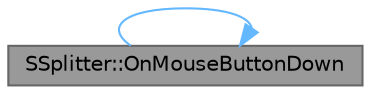 digraph "SSplitter::OnMouseButtonDown"
{
 // INTERACTIVE_SVG=YES
 // LATEX_PDF_SIZE
  bgcolor="transparent";
  edge [fontname=Helvetica,fontsize=10,labelfontname=Helvetica,labelfontsize=10];
  node [fontname=Helvetica,fontsize=10,shape=box,height=0.2,width=0.4];
  rankdir="RL";
  Node1 [id="Node000001",label="SSplitter::OnMouseButtonDown",height=0.2,width=0.4,color="gray40", fillcolor="grey60", style="filled", fontcolor="black",tooltip="The system calls this method to notify the widget that a mouse button was pressed within it."];
  Node1 -> Node1 [id="edge1_Node000001_Node000001",dir="back",color="steelblue1",style="solid",tooltip=" "];
}
